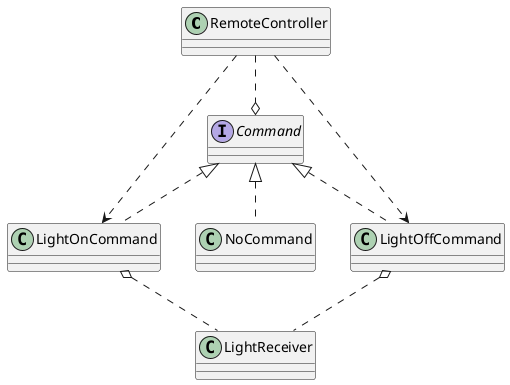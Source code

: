 @startuml

class RemoteController
interface Command
class LightOnCommand
class LightOffCommand
class NoCommand
class LightReceiver

Command <|.. LightOnCommand
Command <|.. LightOffCommand
Command <|.. NoCommand

LightOnCommand o.. LightReceiver
LightOffCommand o.. LightReceiver

RemoteController ..o Command
RemoteController ..> LightOnCommand
RemoteController ..> LightOffCommand

@enduml